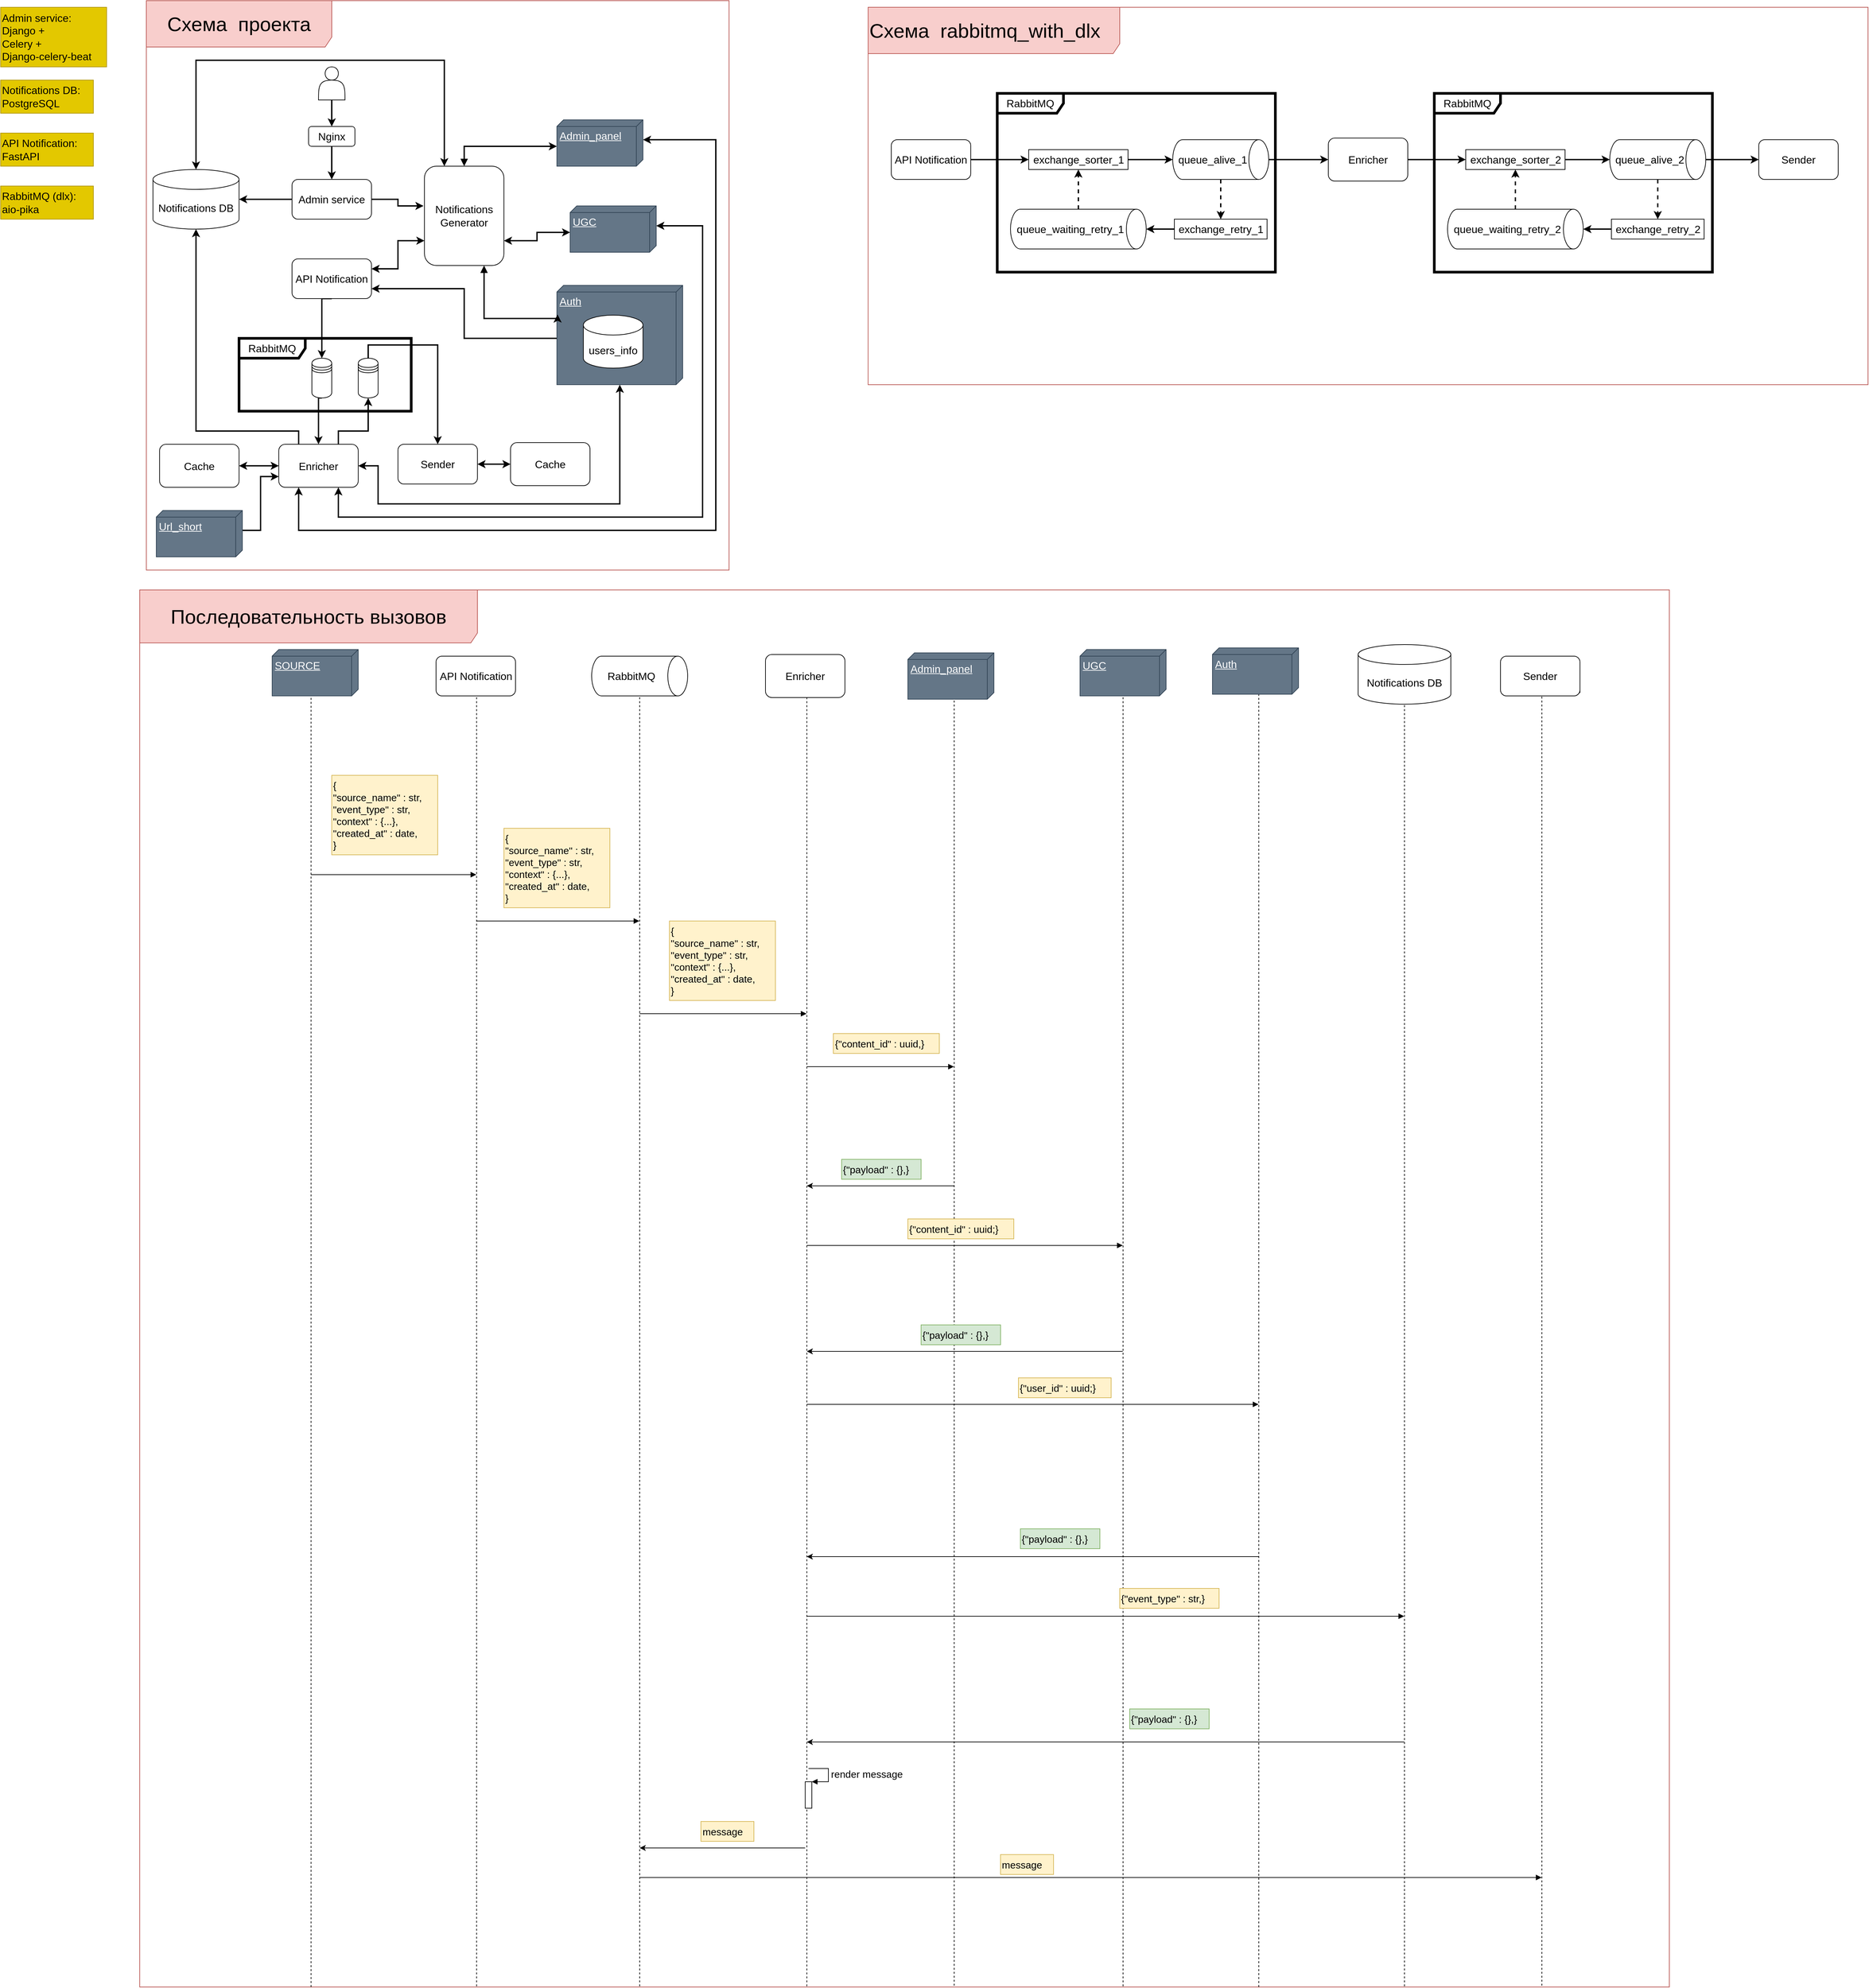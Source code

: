 <mxfile version="20.8.16" type="device"><diagram name="Page-1" id="5f0bae14-7c28-e335-631c-24af17079c00"><mxGraphModel dx="2049" dy="1101" grid="1" gridSize="10" guides="1" tooltips="1" connect="1" arrows="1" fold="1" page="1" pageScale="1" pageWidth="1654" pageHeight="1169" background="none" math="0" shadow="0"><root><mxCell id="0"/><mxCell id="1" parent="0"/><mxCell id="2QyrUS4lUpo2uSXDmVAo-106" value="Схема&amp;nbsp;&amp;nbsp;rabbitmq_with_dlx" style="shape=umlFrame;whiteSpace=wrap;html=1;fontSize=30;fillColor=#f8cecc;strokeColor=#b85450;width=380;height=70;align=left;" parent="1" vertex="1"><mxGeometry x="1470" y="10" width="1510" height="570" as="geometry"/></mxCell><mxCell id="2QyrUS4lUpo2uSXDmVAo-104" value="Схема&amp;nbsp; проекта" style="shape=umlFrame;whiteSpace=wrap;html=1;fontSize=30;fillColor=#f8cecc;strokeColor=#b85450;width=280;height=70;" parent="1" vertex="1"><mxGeometry x="380" width="880" height="860" as="geometry"/></mxCell><mxCell id="2QyrUS4lUpo2uSXDmVAo-107" value="Последовательность вызовов" style="shape=umlFrame;whiteSpace=wrap;html=1;fontSize=30;fillColor=#f8cecc;strokeColor=#b85450;width=510;height=80;" parent="1" vertex="1"><mxGeometry x="370" y="890" width="2310" height="2110" as="geometry"/></mxCell><mxCell id="v99OMcDghustDQ6Dhw7o-25" value="RabbitMQ" style="shape=umlFrame;whiteSpace=wrap;html=1;fontSize=16;width=100;height=30;strokeWidth=4;" parent="1" vertex="1"><mxGeometry x="1665" y="140" width="420" height="270" as="geometry"/></mxCell><mxCell id="IphwtbvZ5YmzlX2NMXYG-1" style="edgeStyle=orthogonalEdgeStyle;rounded=0;orthogonalLoop=1;jettySize=auto;html=1;exitX=0;exitY=0;exitDx=80;exitDy=190;exitPerimeter=0;entryX=1;entryY=0.75;entryDx=0;entryDy=0;strokeWidth=2;" parent="1" source="YUOr0L4HsgBj-7agYL8m-2" target="YUOr0L4HsgBj-7agYL8m-9" edge="1"><mxGeometry relative="1" as="geometry"/></mxCell><mxCell id="YUOr0L4HsgBj-7agYL8m-2" value="Auth" style="verticalAlign=top;align=left;spacingTop=8;spacingLeft=2;spacingRight=12;shape=cube;size=10;direction=south;fontStyle=4;html=1;fontSize=16;fillColor=#647687;fontColor=#ffffff;strokeColor=#314354;" parent="1" vertex="1"><mxGeometry x="1000" y="430" width="190" height="150" as="geometry"/></mxCell><mxCell id="YUOr0L4HsgBj-7agYL8m-3" value="users_info" style="shape=cylinder3;whiteSpace=wrap;html=1;boundedLbl=1;backgroundOutline=1;size=15;fontSize=16;" parent="1" vertex="1"><mxGeometry x="1040" y="475" width="90" height="80" as="geometry"/></mxCell><mxCell id="YUOr0L4HsgBj-7agYL8m-4" value="UGC" style="verticalAlign=top;align=left;spacingTop=8;spacingLeft=2;spacingRight=12;shape=cube;size=10;direction=south;fontStyle=4;html=1;fontSize=16;fillColor=#647687;fontColor=#ffffff;strokeColor=#314354;" parent="1" vertex="1"><mxGeometry x="1020" y="310" width="130" height="70" as="geometry"/></mxCell><mxCell id="YUOr0L4HsgBj-7agYL8m-56" style="edgeStyle=orthogonalEdgeStyle;rounded=0;orthogonalLoop=1;jettySize=auto;html=1;exitX=0;exitY=0.5;exitDx=0;exitDy=0;entryX=1;entryY=0.5;entryDx=0;entryDy=0;entryPerimeter=0;fontSize=16;strokeWidth=2;" parent="1" source="YUOr0L4HsgBj-7agYL8m-6" target="YUOr0L4HsgBj-7agYL8m-17" edge="1"><mxGeometry relative="1" as="geometry"/></mxCell><mxCell id="v99OMcDghustDQ6Dhw7o-2" style="edgeStyle=orthogonalEdgeStyle;rounded=0;orthogonalLoop=1;jettySize=auto;html=1;exitX=1;exitY=0.5;exitDx=0;exitDy=0;entryX=-0.012;entryY=0.4;entryDx=0;entryDy=0;entryPerimeter=0;strokeWidth=2;" parent="1" source="YUOr0L4HsgBj-7agYL8m-6" target="YUOr0L4HsgBj-7agYL8m-8" edge="1"><mxGeometry relative="1" as="geometry"/></mxCell><mxCell id="YUOr0L4HsgBj-7agYL8m-6" value="Admin service" style="rounded=1;whiteSpace=wrap;html=1;fontSize=16;" parent="1" vertex="1"><mxGeometry x="600" y="270" width="120" height="60" as="geometry"/></mxCell><mxCell id="YUOr0L4HsgBj-7agYL8m-88" style="edgeStyle=orthogonalEdgeStyle;rounded=0;orthogonalLoop=1;jettySize=auto;html=1;exitX=0.5;exitY=0;exitDx=0;exitDy=0;entryX=0;entryY=0;entryDx=40;entryDy=130;entryPerimeter=0;strokeWidth=2;fontSize=16;startArrow=block;startFill=1;" parent="1" source="YUOr0L4HsgBj-7agYL8m-8" target="YUOr0L4HsgBj-7agYL8m-38" edge="1"><mxGeometry relative="1" as="geometry"/></mxCell><mxCell id="YUOr0L4HsgBj-7agYL8m-90" style="edgeStyle=orthogonalEdgeStyle;rounded=0;orthogonalLoop=1;jettySize=auto;html=1;exitX=0.75;exitY=1;exitDx=0;exitDy=0;entryX=0.293;entryY=0.995;entryDx=0;entryDy=0;entryPerimeter=0;strokeWidth=2;fontSize=16;startArrow=block;startFill=1;" parent="1" source="YUOr0L4HsgBj-7agYL8m-8" target="YUOr0L4HsgBj-7agYL8m-2" edge="1"><mxGeometry relative="1" as="geometry"><Array as="points"><mxPoint x="890" y="480"/><mxPoint x="1001" y="480"/></Array></mxGeometry></mxCell><mxCell id="2QyrUS4lUpo2uSXDmVAo-116" style="edgeStyle=orthogonalEdgeStyle;rounded=0;orthogonalLoop=1;jettySize=auto;html=1;exitX=0.25;exitY=0;exitDx=0;exitDy=0;entryX=0.5;entryY=0;entryDx=0;entryDy=0;entryPerimeter=0;fontSize=30;startArrow=classic;startFill=1;endArrow=classic;endFill=1;strokeWidth=2;" parent="1" source="YUOr0L4HsgBj-7agYL8m-8" target="YUOr0L4HsgBj-7agYL8m-17" edge="1"><mxGeometry relative="1" as="geometry"><Array as="points"><mxPoint x="830" y="90"/><mxPoint x="455" y="90"/></Array></mxGeometry></mxCell><mxCell id="AJvsBGZ2068pBwaMklwV-14" style="edgeStyle=orthogonalEdgeStyle;rounded=0;orthogonalLoop=1;jettySize=auto;html=1;exitX=1;exitY=0.75;exitDx=0;exitDy=0;entryX=0;entryY=0;entryDx=40;entryDy=130;entryPerimeter=0;strokeWidth=2;startArrow=classic;startFill=1;" parent="1" source="YUOr0L4HsgBj-7agYL8m-8" target="YUOr0L4HsgBj-7agYL8m-4" edge="1"><mxGeometry relative="1" as="geometry"/></mxCell><mxCell id="YUOr0L4HsgBj-7agYL8m-8" value="Notifications Generator" style="rounded=1;whiteSpace=wrap;html=1;fontSize=16;" parent="1" vertex="1"><mxGeometry x="800" y="250" width="120" height="150" as="geometry"/></mxCell><mxCell id="YUOr0L4HsgBj-7agYL8m-85" style="edgeStyle=orthogonalEdgeStyle;rounded=0;orthogonalLoop=1;jettySize=auto;html=1;exitX=0.5;exitY=1;exitDx=0;exitDy=0;entryX=0.5;entryY=0;entryDx=0;entryDy=0;strokeWidth=2;fontSize=16;" parent="1" source="YUOr0L4HsgBj-7agYL8m-9" target="YUOr0L4HsgBj-7agYL8m-24" edge="1"><mxGeometry relative="1" as="geometry"><Array as="points"><mxPoint x="645" y="450"/></Array></mxGeometry></mxCell><mxCell id="AJvsBGZ2068pBwaMklwV-12" style="edgeStyle=orthogonalEdgeStyle;rounded=0;orthogonalLoop=1;jettySize=auto;html=1;exitX=1;exitY=0.25;exitDx=0;exitDy=0;entryX=0;entryY=0.75;entryDx=0;entryDy=0;strokeWidth=2;startArrow=classic;startFill=1;" parent="1" source="YUOr0L4HsgBj-7agYL8m-9" target="YUOr0L4HsgBj-7agYL8m-8" edge="1"><mxGeometry relative="1" as="geometry"/></mxCell><mxCell id="YUOr0L4HsgBj-7agYL8m-9" value="API Notification" style="rounded=1;whiteSpace=wrap;html=1;fontSize=16;" parent="1" vertex="1"><mxGeometry x="600" y="390" width="120" height="60" as="geometry"/></mxCell><mxCell id="YUOr0L4HsgBj-7agYL8m-94" style="edgeStyle=orthogonalEdgeStyle;rounded=0;orthogonalLoop=1;jettySize=auto;html=1;exitX=0.75;exitY=0;exitDx=0;exitDy=0;entryX=0.5;entryY=1;entryDx=0;entryDy=0;strokeWidth=2;fontSize=16;startArrow=none;startFill=0;" parent="1" source="YUOr0L4HsgBj-7agYL8m-12" target="YUOr0L4HsgBj-7agYL8m-25" edge="1"><mxGeometry relative="1" as="geometry"><Array as="points"><mxPoint x="670" y="650"/><mxPoint x="715" y="650"/></Array></mxGeometry></mxCell><mxCell id="IphwtbvZ5YmzlX2NMXYG-2" style="edgeStyle=orthogonalEdgeStyle;rounded=0;orthogonalLoop=1;jettySize=auto;html=1;exitX=0.25;exitY=1;exitDx=0;exitDy=0;entryX=0;entryY=0;entryDx=30;entryDy=0;entryPerimeter=0;strokeWidth=2;startArrow=classic;startFill=1;" parent="1" source="YUOr0L4HsgBj-7agYL8m-12" target="YUOr0L4HsgBj-7agYL8m-38" edge="1"><mxGeometry relative="1" as="geometry"><Array as="points"><mxPoint x="610" y="800"/><mxPoint x="1240" y="800"/><mxPoint x="1240" y="210"/></Array></mxGeometry></mxCell><mxCell id="AJvsBGZ2068pBwaMklwV-1" style="edgeStyle=orthogonalEdgeStyle;rounded=0;orthogonalLoop=1;jettySize=auto;html=1;exitX=0.25;exitY=0;exitDx=0;exitDy=0;entryX=0.5;entryY=1;entryDx=0;entryDy=0;entryPerimeter=0;strokeWidth=2;" parent="1" source="YUOr0L4HsgBj-7agYL8m-12" target="YUOr0L4HsgBj-7agYL8m-17" edge="1"><mxGeometry relative="1" as="geometry"><Array as="points"><mxPoint x="610" y="650"/><mxPoint x="455" y="650"/></Array></mxGeometry></mxCell><mxCell id="AJvsBGZ2068pBwaMklwV-10" style="edgeStyle=orthogonalEdgeStyle;rounded=0;orthogonalLoop=1;jettySize=auto;html=1;exitX=1;exitY=0.5;exitDx=0;exitDy=0;strokeWidth=2;startArrow=classic;startFill=1;" parent="1" source="YUOr0L4HsgBj-7agYL8m-12" target="YUOr0L4HsgBj-7agYL8m-2" edge="1"><mxGeometry relative="1" as="geometry"><Array as="points"><mxPoint x="730" y="703"/><mxPoint x="730" y="760"/><mxPoint x="1095" y="760"/></Array></mxGeometry></mxCell><mxCell id="AJvsBGZ2068pBwaMklwV-11" style="edgeStyle=orthogonalEdgeStyle;rounded=0;orthogonalLoop=1;jettySize=auto;html=1;exitX=0.75;exitY=1;exitDx=0;exitDy=0;entryX=0;entryY=0;entryDx=30;entryDy=0;entryPerimeter=0;strokeWidth=2;startArrow=classic;startFill=1;" parent="1" source="YUOr0L4HsgBj-7agYL8m-12" target="YUOr0L4HsgBj-7agYL8m-4" edge="1"><mxGeometry relative="1" as="geometry"><Array as="points"><mxPoint x="670" y="780"/><mxPoint x="1220" y="780"/><mxPoint x="1220" y="340"/></Array></mxGeometry></mxCell><mxCell id="YUOr0L4HsgBj-7agYL8m-12" value="Enricher" style="rounded=1;whiteSpace=wrap;html=1;fontSize=16;" parent="1" vertex="1"><mxGeometry x="580" y="670" width="120" height="65" as="geometry"/></mxCell><mxCell id="RiCWDUXYumppB6rWpQdX-2" style="edgeStyle=orthogonalEdgeStyle;rounded=0;orthogonalLoop=1;jettySize=auto;html=1;exitX=1;exitY=0.5;exitDx=0;exitDy=0;entryX=0;entryY=0.5;entryDx=0;entryDy=0;strokeWidth=2;startArrow=classic;startFill=1;" edge="1" parent="1" source="YUOr0L4HsgBj-7agYL8m-13" target="RiCWDUXYumppB6rWpQdX-1"><mxGeometry relative="1" as="geometry"/></mxCell><mxCell id="YUOr0L4HsgBj-7agYL8m-13" value="Sender" style="rounded=1;whiteSpace=wrap;html=1;fontSize=16;" parent="1" vertex="1"><mxGeometry x="760" y="670" width="120" height="60" as="geometry"/></mxCell><mxCell id="YUOr0L4HsgBj-7agYL8m-17" value="Notifications DB" style="shape=cylinder3;whiteSpace=wrap;html=1;boundedLbl=1;backgroundOutline=1;size=15;fontSize=16;" parent="1" vertex="1"><mxGeometry x="390" y="255" width="130" height="90" as="geometry"/></mxCell><mxCell id="YUOr0L4HsgBj-7agYL8m-23" value="RabbitMQ" style="shape=umlFrame;whiteSpace=wrap;html=1;fontSize=16;width=100;height=30;strokeWidth=4;" parent="1" vertex="1"><mxGeometry x="520" y="510" width="260" height="110" as="geometry"/></mxCell><mxCell id="YUOr0L4HsgBj-7agYL8m-93" style="edgeStyle=orthogonalEdgeStyle;rounded=0;orthogonalLoop=1;jettySize=auto;html=1;exitX=0.5;exitY=1;exitDx=0;exitDy=0;entryX=0.5;entryY=0;entryDx=0;entryDy=0;strokeWidth=2;fontSize=16;startArrow=none;startFill=0;" parent="1" source="YUOr0L4HsgBj-7agYL8m-24" target="YUOr0L4HsgBj-7agYL8m-12" edge="1"><mxGeometry relative="1" as="geometry"><Array as="points"><mxPoint x="640" y="600"/></Array></mxGeometry></mxCell><mxCell id="YUOr0L4HsgBj-7agYL8m-24" value="" style="shape=datastore;whiteSpace=wrap;html=1;fontSize=16;" parent="1" vertex="1"><mxGeometry x="630" y="540" width="30" height="60" as="geometry"/></mxCell><mxCell id="YUOr0L4HsgBj-7agYL8m-95" style="edgeStyle=orthogonalEdgeStyle;rounded=0;orthogonalLoop=1;jettySize=auto;html=1;exitX=0.5;exitY=0;exitDx=0;exitDy=0;entryX=0.5;entryY=0;entryDx=0;entryDy=0;strokeWidth=2;fontSize=16;startArrow=none;startFill=0;" parent="1" source="YUOr0L4HsgBj-7agYL8m-25" target="YUOr0L4HsgBj-7agYL8m-13" edge="1"><mxGeometry relative="1" as="geometry"/></mxCell><mxCell id="YUOr0L4HsgBj-7agYL8m-25" value="" style="shape=datastore;whiteSpace=wrap;html=1;fontSize=16;" parent="1" vertex="1"><mxGeometry x="700" y="540" width="30" height="60" as="geometry"/></mxCell><mxCell id="YUOr0L4HsgBj-7agYL8m-38" value="Admin_panel" style="verticalAlign=top;align=left;spacingTop=8;spacingLeft=2;spacingRight=12;shape=cube;size=10;direction=south;fontStyle=4;html=1;fontSize=16;fillColor=#647687;fontColor=#ffffff;strokeColor=#314354;" parent="1" vertex="1"><mxGeometry x="1000" y="180" width="130" height="70" as="geometry"/></mxCell><mxCell id="YUOr0L4HsgBj-7agYL8m-58" style="edgeStyle=orthogonalEdgeStyle;rounded=0;orthogonalLoop=1;jettySize=auto;html=1;exitX=0.5;exitY=1;exitDx=0;exitDy=0;strokeWidth=2;fontSize=16;" parent="1" source="YUOr0L4HsgBj-7agYL8m-51" target="YUOr0L4HsgBj-7agYL8m-6" edge="1"><mxGeometry relative="1" as="geometry"/></mxCell><mxCell id="YUOr0L4HsgBj-7agYL8m-51" value="Nginx" style="rounded=1;whiteSpace=wrap;html=1;fontSize=16;" parent="1" vertex="1"><mxGeometry x="625" y="190" width="70" height="30" as="geometry"/></mxCell><mxCell id="YUOr0L4HsgBj-7agYL8m-57" style="edgeStyle=orthogonalEdgeStyle;rounded=0;orthogonalLoop=1;jettySize=auto;html=1;exitX=0.5;exitY=1;exitDx=0;exitDy=0;entryX=0.5;entryY=0;entryDx=0;entryDy=0;strokeWidth=2;fontSize=16;" parent="1" source="YUOr0L4HsgBj-7agYL8m-52" target="YUOr0L4HsgBj-7agYL8m-51" edge="1"><mxGeometry relative="1" as="geometry"/></mxCell><mxCell id="YUOr0L4HsgBj-7agYL8m-52" value="" style="shape=actor;whiteSpace=wrap;html=1;fontSize=16;" parent="1" vertex="1"><mxGeometry x="640" y="100" width="40" height="50" as="geometry"/></mxCell><mxCell id="YUOr0L4HsgBj-7agYL8m-97" value="Admin service:&lt;br&gt;Django +&amp;nbsp;&lt;br&gt;Celery +&lt;br&gt;Django-celery-beat" style="text;html=1;align=left;verticalAlign=middle;resizable=0;points=[];autosize=1;strokeColor=#B09500;fillColor=#e3c800;fontSize=16;fontColor=#000000;" parent="1" vertex="1"><mxGeometry x="160" y="10" width="160" height="90" as="geometry"/></mxCell><mxCell id="YUOr0L4HsgBj-7agYL8m-98" value="RabbitMQ (dlx):&lt;br&gt;aio-pika" style="text;html=1;align=left;verticalAlign=middle;resizable=0;points=[];autosize=1;strokeColor=#B09500;fillColor=#e3c800;fontSize=16;fontColor=#000000;" parent="1" vertex="1"><mxGeometry x="160" y="280" width="140" height="50" as="geometry"/></mxCell><mxCell id="YUOr0L4HsgBj-7agYL8m-99" value="API Notification:&lt;br&gt;FastAPI" style="text;html=1;align=left;verticalAlign=middle;resizable=0;points=[];autosize=1;strokeColor=#B09500;fillColor=#e3c800;fontSize=16;fontColor=#000000;" parent="1" vertex="1"><mxGeometry x="160" y="200" width="140" height="50" as="geometry"/></mxCell><mxCell id="YUOr0L4HsgBj-7agYL8m-100" value="Notifications DB:&lt;br&gt;PostgreSQL" style="text;html=1;align=left;verticalAlign=middle;resizable=0;points=[];autosize=1;strokeColor=#B09500;fillColor=#e3c800;fontSize=16;fontColor=#000000;" parent="1" vertex="1"><mxGeometry x="160" y="120" width="140" height="50" as="geometry"/></mxCell><mxCell id="v99OMcDghustDQ6Dhw7o-14" style="edgeStyle=orthogonalEdgeStyle;rounded=0;orthogonalLoop=1;jettySize=auto;html=1;exitX=1;exitY=0.5;exitDx=0;exitDy=0;entryX=0;entryY=0.5;entryDx=0;entryDy=0;strokeWidth=2;fontSize=16;" parent="1" source="v99OMcDghustDQ6Dhw7o-4" target="v99OMcDghustDQ6Dhw7o-6" edge="1"><mxGeometry relative="1" as="geometry"/></mxCell><mxCell id="v99OMcDghustDQ6Dhw7o-4" value="API Notification" style="rounded=1;whiteSpace=wrap;html=1;fontSize=16;" parent="1" vertex="1"><mxGeometry x="1505" y="210" width="120" height="60" as="geometry"/></mxCell><mxCell id="v99OMcDghustDQ6Dhw7o-15" style="edgeStyle=orthogonalEdgeStyle;rounded=0;orthogonalLoop=1;jettySize=auto;html=1;exitX=1;exitY=0.5;exitDx=0;exitDy=0;entryX=0.5;entryY=1;entryDx=0;entryDy=0;entryPerimeter=0;strokeWidth=2;fontSize=16;" parent="1" source="v99OMcDghustDQ6Dhw7o-6" target="v99OMcDghustDQ6Dhw7o-12" edge="1"><mxGeometry relative="1" as="geometry"/></mxCell><mxCell id="v99OMcDghustDQ6Dhw7o-6" value="exchange_sorter_1" style="rounded=0;whiteSpace=wrap;html=1;fontSize=16;" parent="1" vertex="1"><mxGeometry x="1712.5" y="225" width="150" height="30" as="geometry"/></mxCell><mxCell id="v99OMcDghustDQ6Dhw7o-16" style="edgeStyle=orthogonalEdgeStyle;rounded=0;orthogonalLoop=1;jettySize=auto;html=1;exitX=0.5;exitY=0;exitDx=0;exitDy=0;exitPerimeter=0;entryX=0;entryY=0.5;entryDx=0;entryDy=0;strokeWidth=2;fontSize=16;" parent="1" source="v99OMcDghustDQ6Dhw7o-12" target="v99OMcDghustDQ6Dhw7o-13" edge="1"><mxGeometry relative="1" as="geometry"/></mxCell><mxCell id="v99OMcDghustDQ6Dhw7o-22" style="edgeStyle=orthogonalEdgeStyle;rounded=0;orthogonalLoop=1;jettySize=auto;html=1;exitX=1;exitY=0.5;exitDx=0;exitDy=0;exitPerimeter=0;entryX=0.5;entryY=0;entryDx=0;entryDy=0;strokeWidth=2;fontSize=16;dashed=1;" parent="1" source="v99OMcDghustDQ6Dhw7o-12" target="v99OMcDghustDQ6Dhw7o-19" edge="1"><mxGeometry relative="1" as="geometry"/></mxCell><mxCell id="v99OMcDghustDQ6Dhw7o-12" value="queue_alive_1" style="shape=cylinder3;whiteSpace=wrap;html=1;boundedLbl=1;backgroundOutline=1;size=15;fontSize=16;direction=south;" parent="1" vertex="1"><mxGeometry x="1930" y="210" width="145" height="60" as="geometry"/></mxCell><mxCell id="v99OMcDghustDQ6Dhw7o-47" style="edgeStyle=orthogonalEdgeStyle;rounded=0;orthogonalLoop=1;jettySize=auto;html=1;exitX=1;exitY=0.5;exitDx=0;exitDy=0;entryX=0;entryY=0.5;entryDx=0;entryDy=0;strokeWidth=2;fontSize=16;" parent="1" source="v99OMcDghustDQ6Dhw7o-13" target="v99OMcDghustDQ6Dhw7o-39" edge="1"><mxGeometry relative="1" as="geometry"/></mxCell><mxCell id="v99OMcDghustDQ6Dhw7o-13" value="Enricher" style="rounded=1;whiteSpace=wrap;html=1;fontSize=16;" parent="1" vertex="1"><mxGeometry x="2165" y="207.5" width="120" height="65" as="geometry"/></mxCell><mxCell id="v99OMcDghustDQ6Dhw7o-17" style="edgeStyle=orthogonalEdgeStyle;rounded=0;orthogonalLoop=1;jettySize=auto;html=1;exitX=1;exitY=0.5;exitDx=0;exitDy=0;exitPerimeter=0;strokeWidth=2;fontSize=16;" parent="1" source="v99OMcDghustDQ6Dhw7o-12" target="v99OMcDghustDQ6Dhw7o-12" edge="1"><mxGeometry relative="1" as="geometry"/></mxCell><mxCell id="v99OMcDghustDQ6Dhw7o-23" style="edgeStyle=orthogonalEdgeStyle;rounded=0;orthogonalLoop=1;jettySize=auto;html=1;exitX=0;exitY=0.5;exitDx=0;exitDy=0;entryX=0.5;entryY=0;entryDx=0;entryDy=0;entryPerimeter=0;strokeWidth=2;fontSize=16;" parent="1" source="v99OMcDghustDQ6Dhw7o-19" target="v99OMcDghustDQ6Dhw7o-20" edge="1"><mxGeometry relative="1" as="geometry"/></mxCell><mxCell id="v99OMcDghustDQ6Dhw7o-19" value="exchange_retry_1" style="rounded=0;whiteSpace=wrap;html=1;fontSize=16;" parent="1" vertex="1"><mxGeometry x="1932.5" y="330" width="140" height="30" as="geometry"/></mxCell><mxCell id="v99OMcDghustDQ6Dhw7o-24" style="edgeStyle=orthogonalEdgeStyle;rounded=0;orthogonalLoop=1;jettySize=auto;html=1;exitX=0;exitY=0.5;exitDx=0;exitDy=0;exitPerimeter=0;entryX=0.5;entryY=1;entryDx=0;entryDy=0;strokeWidth=2;fontSize=16;dashed=1;" parent="1" source="v99OMcDghustDQ6Dhw7o-20" target="v99OMcDghustDQ6Dhw7o-6" edge="1"><mxGeometry relative="1" as="geometry"/></mxCell><mxCell id="v99OMcDghustDQ6Dhw7o-20" value="queue_waiting_retry_1" style="shape=cylinder3;whiteSpace=wrap;html=1;boundedLbl=1;backgroundOutline=1;size=15;fontSize=16;direction=south;" parent="1" vertex="1"><mxGeometry x="1685" y="315" width="205" height="60" as="geometry"/></mxCell><mxCell id="v99OMcDghustDQ6Dhw7o-36" value="Sender" style="rounded=1;whiteSpace=wrap;html=1;fontSize=16;" parent="1" vertex="1"><mxGeometry x="2815" y="210" width="120" height="60" as="geometry"/></mxCell><mxCell id="v99OMcDghustDQ6Dhw7o-37" value="RabbitMQ" style="shape=umlFrame;whiteSpace=wrap;html=1;fontSize=16;width=100;height=30;strokeWidth=4;" parent="1" vertex="1"><mxGeometry x="2325" y="140" width="420" height="270" as="geometry"/></mxCell><mxCell id="v99OMcDghustDQ6Dhw7o-38" style="edgeStyle=orthogonalEdgeStyle;rounded=0;orthogonalLoop=1;jettySize=auto;html=1;exitX=1;exitY=0.5;exitDx=0;exitDy=0;entryX=0.5;entryY=1;entryDx=0;entryDy=0;entryPerimeter=0;strokeWidth=2;fontSize=16;" parent="1" source="v99OMcDghustDQ6Dhw7o-39" target="v99OMcDghustDQ6Dhw7o-41" edge="1"><mxGeometry relative="1" as="geometry"/></mxCell><mxCell id="v99OMcDghustDQ6Dhw7o-39" value="exchange_sorter_2" style="rounded=0;whiteSpace=wrap;html=1;fontSize=16;" parent="1" vertex="1"><mxGeometry x="2372.5" y="225" width="150" height="30" as="geometry"/></mxCell><mxCell id="v99OMcDghustDQ6Dhw7o-40" style="edgeStyle=orthogonalEdgeStyle;rounded=0;orthogonalLoop=1;jettySize=auto;html=1;exitX=1;exitY=0.5;exitDx=0;exitDy=0;exitPerimeter=0;entryX=0.5;entryY=0;entryDx=0;entryDy=0;strokeWidth=2;fontSize=16;dashed=1;" parent="1" source="v99OMcDghustDQ6Dhw7o-41" target="v99OMcDghustDQ6Dhw7o-44" edge="1"><mxGeometry relative="1" as="geometry"/></mxCell><mxCell id="v99OMcDghustDQ6Dhw7o-48" style="edgeStyle=orthogonalEdgeStyle;rounded=0;orthogonalLoop=1;jettySize=auto;html=1;exitX=0.5;exitY=0;exitDx=0;exitDy=0;exitPerimeter=0;entryX=0;entryY=0.5;entryDx=0;entryDy=0;strokeWidth=2;fontSize=16;" parent="1" source="v99OMcDghustDQ6Dhw7o-41" target="v99OMcDghustDQ6Dhw7o-36" edge="1"><mxGeometry relative="1" as="geometry"/></mxCell><mxCell id="v99OMcDghustDQ6Dhw7o-41" value="queue_alive_2" style="shape=cylinder3;whiteSpace=wrap;html=1;boundedLbl=1;backgroundOutline=1;size=15;fontSize=16;direction=south;" parent="1" vertex="1"><mxGeometry x="2590" y="210" width="145" height="60" as="geometry"/></mxCell><mxCell id="v99OMcDghustDQ6Dhw7o-42" style="edgeStyle=orthogonalEdgeStyle;rounded=0;orthogonalLoop=1;jettySize=auto;html=1;exitX=1;exitY=0.5;exitDx=0;exitDy=0;exitPerimeter=0;strokeWidth=2;fontSize=16;" parent="1" source="v99OMcDghustDQ6Dhw7o-41" target="v99OMcDghustDQ6Dhw7o-41" edge="1"><mxGeometry relative="1" as="geometry"/></mxCell><mxCell id="v99OMcDghustDQ6Dhw7o-43" style="edgeStyle=orthogonalEdgeStyle;rounded=0;orthogonalLoop=1;jettySize=auto;html=1;exitX=0;exitY=0.5;exitDx=0;exitDy=0;entryX=0.5;entryY=0;entryDx=0;entryDy=0;entryPerimeter=0;strokeWidth=2;fontSize=16;" parent="1" source="v99OMcDghustDQ6Dhw7o-44" target="v99OMcDghustDQ6Dhw7o-46" edge="1"><mxGeometry relative="1" as="geometry"/></mxCell><mxCell id="v99OMcDghustDQ6Dhw7o-44" value="exchange_retry_2" style="rounded=0;whiteSpace=wrap;html=1;fontSize=16;" parent="1" vertex="1"><mxGeometry x="2592.5" y="330" width="140" height="30" as="geometry"/></mxCell><mxCell id="v99OMcDghustDQ6Dhw7o-45" style="edgeStyle=orthogonalEdgeStyle;rounded=0;orthogonalLoop=1;jettySize=auto;html=1;exitX=0;exitY=0.5;exitDx=0;exitDy=0;exitPerimeter=0;entryX=0.5;entryY=1;entryDx=0;entryDy=0;strokeWidth=2;fontSize=16;dashed=1;" parent="1" source="v99OMcDghustDQ6Dhw7o-46" target="v99OMcDghustDQ6Dhw7o-39" edge="1"><mxGeometry relative="1" as="geometry"/></mxCell><mxCell id="v99OMcDghustDQ6Dhw7o-46" value="queue_waiting_retry_2" style="shape=cylinder3;whiteSpace=wrap;html=1;boundedLbl=1;backgroundOutline=1;size=15;fontSize=16;direction=south;" parent="1" vertex="1"><mxGeometry x="2345" y="315" width="205" height="60" as="geometry"/></mxCell><mxCell id="2QyrUS4lUpo2uSXDmVAo-15" value="{&quot;content_id&quot; : uuid,}" style="text;html=1;align=left;verticalAlign=middle;resizable=0;points=[];autosize=1;strokeColor=#d6b656;fillColor=#fff2cc;fontSize=15;" parent="1" vertex="1"><mxGeometry x="1417.5" y="1560" width="160" height="30" as="geometry"/></mxCell><mxCell id="2QyrUS4lUpo2uSXDmVAo-17" value="{&quot;payload&quot; : {},}" style="text;html=1;align=left;verticalAlign=middle;resizable=0;points=[];autosize=1;strokeColor=#82b366;fillColor=#d5e8d4;fontSize=15;" parent="1" vertex="1"><mxGeometry x="1430" y="1750" width="120" height="30" as="geometry"/></mxCell><mxCell id="2QyrUS4lUpo2uSXDmVAo-31" value="API Notification" style="shape=umlLifeline;perimeter=lifelinePerimeter;whiteSpace=wrap;html=1;container=1;collapsible=0;recursiveResize=0;outlineConnect=0;fontSize=15;" parent="1" vertex="1"><mxGeometry x="820" y="1000" width="117.5" height="2000" as="geometry"/></mxCell><mxCell id="2QyrUS4lUpo2uSXDmVAo-49" value="API Notification" style="rounded=1;whiteSpace=wrap;html=1;fontSize=16;" parent="2QyrUS4lUpo2uSXDmVAo-31" vertex="1"><mxGeometry x="-2.5" y="-10" width="120" height="60" as="geometry"/></mxCell><mxCell id="2QyrUS4lUpo2uSXDmVAo-32" value="RabbitMQ" style="shape=umlLifeline;perimeter=lifelinePerimeter;whiteSpace=wrap;html=1;container=1;collapsible=0;recursiveResize=0;outlineConnect=0;fontSize=15;" parent="1" vertex="1"><mxGeometry x="1060" y="1000" width="130" height="2000" as="geometry"/></mxCell><mxCell id="2QyrUS4lUpo2uSXDmVAo-30" value="RabbitMQ" style="shape=cylinder3;whiteSpace=wrap;html=1;boundedLbl=1;backgroundOutline=1;size=15;fontSize=16;direction=south;" parent="2QyrUS4lUpo2uSXDmVAo-32" vertex="1"><mxGeometry x="-7.5" y="-10" width="145" height="60" as="geometry"/></mxCell><mxCell id="2QyrUS4lUpo2uSXDmVAo-33" value="Enricher" style="shape=umlLifeline;perimeter=lifelinePerimeter;whiteSpace=wrap;html=1;container=1;collapsible=0;recursiveResize=0;outlineConnect=0;fontSize=15;" parent="1" vertex="1"><mxGeometry x="1320" y="1000" width="115" height="2000" as="geometry"/></mxCell><mxCell id="2QyrUS4lUpo2uSXDmVAo-50" value="Enricher" style="rounded=1;whiteSpace=wrap;html=1;fontSize=16;" parent="2QyrUS4lUpo2uSXDmVAo-33" vertex="1"><mxGeometry x="-5" y="-12.5" width="120" height="65" as="geometry"/></mxCell><mxCell id="2QyrUS4lUpo2uSXDmVAo-98" value="" style="html=1;points=[];perimeter=orthogonalPerimeter;fontSize=15;" parent="2QyrUS4lUpo2uSXDmVAo-33" vertex="1"><mxGeometry x="55" y="1690" width="10" height="40" as="geometry"/></mxCell><mxCell id="2QyrUS4lUpo2uSXDmVAo-99" value="render message" style="edgeStyle=orthogonalEdgeStyle;html=1;align=left;spacingLeft=2;endArrow=block;rounded=0;entryX=1;entryY=0;fontSize=15;" parent="2QyrUS4lUpo2uSXDmVAo-33" target="2QyrUS4lUpo2uSXDmVAo-98" edge="1"><mxGeometry relative="1" as="geometry"><mxPoint x="60" y="1670" as="sourcePoint"/><Array as="points"><mxPoint x="90" y="1670"/></Array></mxGeometry></mxCell><mxCell id="2QyrUS4lUpo2uSXDmVAo-34" value="Admin_panel" style="shape=umlLifeline;perimeter=lifelinePerimeter;whiteSpace=wrap;html=1;container=1;collapsible=0;recursiveResize=0;outlineConnect=0;fontSize=15;" parent="1" vertex="1"><mxGeometry x="1540" y="1005" width="120" height="1995" as="geometry"/></mxCell><mxCell id="2QyrUS4lUpo2uSXDmVAo-51" value="Admin_panel" style="verticalAlign=top;align=left;spacingTop=8;spacingLeft=2;spacingRight=12;shape=cube;size=10;direction=south;fontStyle=4;html=1;fontSize=16;fillColor=#647687;fontColor=#ffffff;strokeColor=#314354;" parent="2QyrUS4lUpo2uSXDmVAo-34" vertex="1"><mxGeometry x="-10" y="-20" width="130" height="70" as="geometry"/></mxCell><mxCell id="2QyrUS4lUpo2uSXDmVAo-35" value="UGC" style="shape=umlLifeline;perimeter=lifelinePerimeter;whiteSpace=wrap;html=1;container=1;collapsible=0;recursiveResize=0;outlineConnect=0;fontSize=15;" parent="1" vertex="1"><mxGeometry x="1790" y="1000" width="130" height="2000" as="geometry"/></mxCell><mxCell id="2QyrUS4lUpo2uSXDmVAo-52" value="UGC" style="verticalAlign=top;align=left;spacingTop=8;spacingLeft=2;spacingRight=12;shape=cube;size=10;direction=south;fontStyle=4;html=1;fontSize=16;fillColor=#647687;fontColor=#ffffff;strokeColor=#314354;" parent="2QyrUS4lUpo2uSXDmVAo-35" vertex="1"><mxGeometry y="-20" width="130" height="70" as="geometry"/></mxCell><mxCell id="2QyrUS4lUpo2uSXDmVAo-36" value="Auth" style="shape=umlLifeline;perimeter=lifelinePerimeter;whiteSpace=wrap;html=1;container=1;collapsible=0;recursiveResize=0;outlineConnect=0;fontSize=15;" parent="1" vertex="1"><mxGeometry x="2000" y="995" width="120" height="2005" as="geometry"/></mxCell><mxCell id="2QyrUS4lUpo2uSXDmVAo-53" value="Auth" style="verticalAlign=top;align=left;spacingTop=8;spacingLeft=2;spacingRight=12;shape=cube;size=10;direction=south;fontStyle=4;html=1;fontSize=16;fillColor=#647687;fontColor=#ffffff;strokeColor=#314354;" parent="2QyrUS4lUpo2uSXDmVAo-36" vertex="1"><mxGeometry x="-10" y="-17.5" width="130" height="70" as="geometry"/></mxCell><mxCell id="2QyrUS4lUpo2uSXDmVAo-37" value="Sender" style="shape=umlLifeline;perimeter=lifelinePerimeter;whiteSpace=wrap;html=1;container=1;collapsible=0;recursiveResize=0;outlineConnect=0;fontSize=15;" parent="1" vertex="1"><mxGeometry x="2430" y="1005" width="115" height="1995" as="geometry"/></mxCell><mxCell id="2QyrUS4lUpo2uSXDmVAo-68" value="Sender" style="rounded=1;whiteSpace=wrap;html=1;fontSize=16;" parent="2QyrUS4lUpo2uSXDmVAo-37" vertex="1"><mxGeometry x="-5" y="-15" width="120" height="60" as="geometry"/></mxCell><mxCell id="2QyrUS4lUpo2uSXDmVAo-58" value="RabbitMQ" style="shape=umlLifeline;perimeter=lifelinePerimeter;whiteSpace=wrap;html=1;container=1;collapsible=0;recursiveResize=0;outlineConnect=0;fontSize=15;" parent="1" vertex="1"><mxGeometry x="2210" y="1000" width="140" height="2000" as="geometry"/></mxCell><mxCell id="2QyrUS4lUpo2uSXDmVAo-60" value="Notifications DB" style="shape=cylinder3;whiteSpace=wrap;html=1;boundedLbl=1;backgroundOutline=1;size=15;fontSize=16;" parent="2QyrUS4lUpo2uSXDmVAo-58" vertex="1"><mxGeometry y="-27.5" width="140" height="90" as="geometry"/></mxCell><mxCell id="2QyrUS4lUpo2uSXDmVAo-70" value="message" style="text;html=1;align=left;verticalAlign=middle;resizable=0;points=[];autosize=1;strokeColor=#d6b656;fillColor=#fff2cc;fontSize=15;" parent="1" vertex="1"><mxGeometry x="1670" y="2800" width="80" height="30" as="geometry"/></mxCell><mxCell id="2QyrUS4lUpo2uSXDmVAo-76" value="API Notification" style="shape=umlLifeline;perimeter=lifelinePerimeter;whiteSpace=wrap;html=1;container=1;collapsible=0;recursiveResize=0;outlineConnect=0;fontSize=15;" parent="1" vertex="1"><mxGeometry x="570" y="995" width="117.5" height="2005" as="geometry"/></mxCell><mxCell id="2QyrUS4lUpo2uSXDmVAo-75" value="SOURCE" style="verticalAlign=top;align=left;spacingTop=8;spacingLeft=2;spacingRight=12;shape=cube;size=10;direction=south;fontStyle=4;html=1;fontSize=16;fillColor=#647687;fontColor=#ffffff;strokeColor=#314354;" parent="2QyrUS4lUpo2uSXDmVAo-76" vertex="1"><mxGeometry y="-15" width="130" height="70" as="geometry"/></mxCell><mxCell id="2QyrUS4lUpo2uSXDmVAo-81" value="" style="html=1;verticalAlign=bottom;endArrow=block;rounded=0;fontSize=15;" parent="1" source="2QyrUS4lUpo2uSXDmVAo-76" target="2QyrUS4lUpo2uSXDmVAo-31" edge="1"><mxGeometry width="80" relative="1" as="geometry"><mxPoint x="700" y="1320" as="sourcePoint"/><mxPoint x="890" y="1320" as="targetPoint"/><Array as="points"><mxPoint x="740" y="1320"/></Array></mxGeometry></mxCell><mxCell id="2QyrUS4lUpo2uSXDmVAo-82" value="" style="html=1;verticalAlign=bottom;endArrow=block;rounded=0;fontSize=15;" parent="1" source="2QyrUS4lUpo2uSXDmVAo-31" target="2QyrUS4lUpo2uSXDmVAo-32" edge="1"><mxGeometry width="80" relative="1" as="geometry"><mxPoint x="1020" y="1390" as="sourcePoint"/><mxPoint x="1100" y="1390" as="targetPoint"/><Array as="points"><mxPoint x="1010" y="1390"/></Array></mxGeometry></mxCell><mxCell id="2QyrUS4lUpo2uSXDmVAo-84" value="" style="html=1;verticalAlign=bottom;endArrow=block;rounded=0;fontSize=15;" parent="1" source="2QyrUS4lUpo2uSXDmVAo-32" target="2QyrUS4lUpo2uSXDmVAo-33" edge="1"><mxGeometry width="80" relative="1" as="geometry"><mxPoint x="1367.5" y="1530" as="sourcePoint"/><mxPoint x="1447.5" y="1530" as="targetPoint"/><Array as="points"><mxPoint x="1370" y="1530"/></Array></mxGeometry></mxCell><mxCell id="2QyrUS4lUpo2uSXDmVAo-85" value="" style="html=1;verticalAlign=bottom;endArrow=block;rounded=0;fontSize=15;" parent="1" source="2QyrUS4lUpo2uSXDmVAo-33" target="2QyrUS4lUpo2uSXDmVAo-34" edge="1"><mxGeometry width="80" relative="1" as="geometry"><mxPoint x="1670" y="1600" as="sourcePoint"/><mxPoint x="1750" y="1600" as="targetPoint"/><Array as="points"><mxPoint x="1500" y="1610"/></Array></mxGeometry></mxCell><mxCell id="2QyrUS4lUpo2uSXDmVAo-74" value="message" style="text;html=1;align=left;verticalAlign=middle;resizable=0;points=[];autosize=1;strokeColor=#d6b656;fillColor=#fff2cc;fontSize=15;" parent="1" vertex="1"><mxGeometry x="1217.5" y="2750" width="80" height="30" as="geometry"/></mxCell><mxCell id="2QyrUS4lUpo2uSXDmVAo-86" value="" style="html=1;verticalAlign=bottom;endArrow=none;rounded=0;fontSize=15;startArrow=classic;startFill=1;endFill=0;" parent="1" source="2QyrUS4lUpo2uSXDmVAo-33" target="2QyrUS4lUpo2uSXDmVAo-34" edge="1"><mxGeometry width="80" relative="1" as="geometry"><mxPoint x="1417.5" y="1780" as="sourcePoint"/><mxPoint x="1497.5" y="1780" as="targetPoint"/><Array as="points"><mxPoint x="1520" y="1790"/></Array></mxGeometry></mxCell><mxCell id="2QyrUS4lUpo2uSXDmVAo-89" value="" style="html=1;verticalAlign=bottom;endArrow=block;rounded=0;fontSize=15;" parent="1" source="2QyrUS4lUpo2uSXDmVAo-33" target="2QyrUS4lUpo2uSXDmVAo-36" edge="1"><mxGeometry width="80" relative="1" as="geometry"><mxPoint x="1892.5" y="2170" as="sourcePoint"/><mxPoint x="1972.5" y="2170" as="targetPoint"/><Array as="points"><mxPoint x="1760" y="2120"/></Array></mxGeometry></mxCell><mxCell id="2QyrUS4lUpo2uSXDmVAo-90" value="" style="html=1;verticalAlign=bottom;endArrow=none;rounded=0;fontSize=15;startArrow=classic;startFill=1;endFill=0;" parent="1" source="2QyrUS4lUpo2uSXDmVAo-33" target="2QyrUS4lUpo2uSXDmVAo-36" edge="1"><mxGeometry width="80" relative="1" as="geometry"><mxPoint x="1757" y="2350" as="sourcePoint"/><mxPoint x="1837" y="2350" as="targetPoint"/><Array as="points"><mxPoint x="1930" y="2350"/></Array></mxGeometry></mxCell><mxCell id="2QyrUS4lUpo2uSXDmVAo-62" value="{&quot;event_type&quot; : str,}" style="text;html=1;align=left;verticalAlign=middle;resizable=0;points=[];autosize=1;strokeColor=#d6b656;fillColor=#fff2cc;fontSize=15;" parent="1" vertex="1"><mxGeometry x="1850" y="2398" width="150" height="30" as="geometry"/></mxCell><mxCell id="2QyrUS4lUpo2uSXDmVAo-91" value="" style="html=1;verticalAlign=bottom;endArrow=block;rounded=0;fontSize=15;" parent="1" source="2QyrUS4lUpo2uSXDmVAo-33" target="2QyrUS4lUpo2uSXDmVAo-58" edge="1"><mxGeometry width="80" relative="1" as="geometry"><mxPoint x="2047.5" y="2470" as="sourcePoint"/><mxPoint x="2127.5" y="2470" as="targetPoint"/><Array as="points"><mxPoint x="2170" y="2440"/></Array></mxGeometry></mxCell><mxCell id="2QyrUS4lUpo2uSXDmVAo-92" value="" style="html=1;verticalAlign=bottom;endArrow=none;rounded=0;fontSize=15;startArrow=classic;startFill=1;endFill=0;" parent="1" source="2QyrUS4lUpo2uSXDmVAo-33" target="2QyrUS4lUpo2uSXDmVAo-58" edge="1"><mxGeometry width="80" relative="1" as="geometry"><mxPoint x="1920" y="2630" as="sourcePoint"/><mxPoint x="2000" y="2630" as="targetPoint"/><Array as="points"><mxPoint x="2200" y="2630"/></Array></mxGeometry></mxCell><mxCell id="2QyrUS4lUpo2uSXDmVAo-87" value="" style="html=1;verticalAlign=bottom;endArrow=block;rounded=0;fontSize=15;" parent="1" source="2QyrUS4lUpo2uSXDmVAo-33" target="2QyrUS4lUpo2uSXDmVAo-35" edge="1"><mxGeometry width="80" relative="1" as="geometry"><mxPoint x="1555" y="1880" as="sourcePoint"/><mxPoint x="1635" y="1880" as="targetPoint"/><Array as="points"><mxPoint x="1710" y="1880"/></Array></mxGeometry></mxCell><mxCell id="2QyrUS4lUpo2uSXDmVAo-47" value="{&quot;content_id&quot; : uuid;}" style="text;html=1;align=left;verticalAlign=middle;resizable=0;points=[];autosize=1;strokeColor=#d6b656;fillColor=#fff2cc;fontSize=15;" parent="1" vertex="1"><mxGeometry x="1530" y="1840" width="160" height="30" as="geometry"/></mxCell><mxCell id="2QyrUS4lUpo2uSXDmVAo-88" value="" style="html=1;verticalAlign=bottom;endArrow=none;rounded=0;fontSize=15;startArrow=classic;startFill=1;endFill=0;" parent="1" source="2QyrUS4lUpo2uSXDmVAo-33" target="2QyrUS4lUpo2uSXDmVAo-35" edge="1"><mxGeometry width="80" relative="1" as="geometry"><mxPoint x="1540" y="2040" as="sourcePoint"/><mxPoint x="1620" y="2040" as="targetPoint"/><Array as="points"><mxPoint x="1770" y="2040"/></Array></mxGeometry></mxCell><mxCell id="2QyrUS4lUpo2uSXDmVAo-55" value="{&quot;user_id&quot; : uuid;}" style="text;html=1;align=left;verticalAlign=middle;resizable=0;points=[];autosize=1;strokeColor=#d6b656;fillColor=#fff2cc;fontSize=15;" parent="1" vertex="1"><mxGeometry x="1697" y="2080" width="140" height="30" as="geometry"/></mxCell><mxCell id="2QyrUS4lUpo2uSXDmVAo-100" value="" style="html=1;verticalAlign=bottom;endArrow=none;rounded=0;fontSize=15;startArrow=classic;startFill=1;endFill=0;" parent="1" edge="1"><mxGeometry width="80" relative="1" as="geometry"><mxPoint x="1125.1" y="2790" as="sourcePoint"/><mxPoint x="1374.9" y="2790" as="targetPoint"/><Array as="points"><mxPoint x="1236.65" y="2790"/></Array></mxGeometry></mxCell><mxCell id="2QyrUS4lUpo2uSXDmVAo-101" value="" style="html=1;verticalAlign=bottom;endArrow=block;rounded=0;fontSize=15;" parent="1" target="2QyrUS4lUpo2uSXDmVAo-37" edge="1"><mxGeometry width="80" relative="1" as="geometry"><mxPoint x="1125.1" y="2834.62" as="sourcePoint"/><mxPoint x="1374.9" y="2834.62" as="targetPoint"/><Array as="points"><mxPoint x="1236.65" y="2834.62"/></Array></mxGeometry></mxCell><mxCell id="EUPIfnK1AlXiYO9PCXiJ-2" value="{&lt;br&gt;&quot;source_name&quot; : str,&lt;br&gt;&lt;div style=&quot;&quot;&gt;&quot;event_type&quot; : str,&lt;/div&gt;&lt;div style=&quot;&quot;&gt;&quot;context&quot; : {&lt;span style=&quot;background-color: initial;&quot;&gt;...},&lt;/span&gt;&lt;/div&gt;&lt;div style=&quot;&quot;&gt;&quot;created_at&quot; : date,&lt;/div&gt;}" style="text;html=1;align=left;verticalAlign=middle;resizable=0;points=[];autosize=1;strokeColor=#d6b656;fillColor=#fff2cc;fontSize=15;" parent="1" vertex="1"><mxGeometry x="660" y="1170" width="160" height="120" as="geometry"/></mxCell><mxCell id="EUPIfnK1AlXiYO9PCXiJ-3" value="{&lt;br&gt;&quot;source_name&quot; : str,&lt;br&gt;&lt;div style=&quot;&quot;&gt;&quot;event_type&quot; : str,&lt;/div&gt;&lt;div style=&quot;&quot;&gt;&quot;context&quot; : {&lt;span style=&quot;background-color: initial;&quot;&gt;...},&lt;/span&gt;&lt;/div&gt;&lt;div style=&quot;&quot;&gt;&quot;created_at&quot; : date,&lt;/div&gt;}" style="text;html=1;align=left;verticalAlign=middle;resizable=0;points=[];autosize=1;strokeColor=#d6b656;fillColor=#fff2cc;fontSize=15;" parent="1" vertex="1"><mxGeometry x="920" y="1250" width="160" height="120" as="geometry"/></mxCell><mxCell id="EUPIfnK1AlXiYO9PCXiJ-4" value="{&lt;br&gt;&quot;source_name&quot; : str,&lt;br&gt;&lt;div style=&quot;&quot;&gt;&quot;event_type&quot; : str,&lt;/div&gt;&lt;div style=&quot;&quot;&gt;&quot;context&quot; : {&lt;span style=&quot;background-color: initial;&quot;&gt;...},&lt;/span&gt;&lt;/div&gt;&lt;div style=&quot;&quot;&gt;&quot;created_at&quot; : date,&lt;/div&gt;}" style="text;html=1;align=left;verticalAlign=middle;resizable=0;points=[];autosize=1;strokeColor=#d6b656;fillColor=#fff2cc;fontSize=15;" parent="1" vertex="1"><mxGeometry x="1170" y="1390" width="160" height="120" as="geometry"/></mxCell><mxCell id="EUPIfnK1AlXiYO9PCXiJ-5" value="{&quot;payload&quot; : {},}" style="text;html=1;align=left;verticalAlign=middle;resizable=0;points=[];autosize=1;strokeColor=#82b366;fillColor=#d5e8d4;fontSize=15;" parent="1" vertex="1"><mxGeometry x="1550" y="2000" width="120" height="30" as="geometry"/></mxCell><mxCell id="EUPIfnK1AlXiYO9PCXiJ-6" value="{&quot;payload&quot; : {},}" style="text;html=1;align=left;verticalAlign=middle;resizable=0;points=[];autosize=1;strokeColor=#82b366;fillColor=#d5e8d4;fontSize=15;" parent="1" vertex="1"><mxGeometry x="1700" y="2308" width="120" height="30" as="geometry"/></mxCell><mxCell id="EUPIfnK1AlXiYO9PCXiJ-7" value="{&quot;payload&quot; : {},}" style="text;html=1;align=left;verticalAlign=middle;resizable=0;points=[];autosize=1;strokeColor=#82b366;fillColor=#d5e8d4;fontSize=15;" parent="1" vertex="1"><mxGeometry x="1865" y="2580" width="120" height="30" as="geometry"/></mxCell><mxCell id="AJvsBGZ2068pBwaMklwV-5" style="edgeStyle=orthogonalEdgeStyle;rounded=0;orthogonalLoop=1;jettySize=auto;html=1;exitX=1;exitY=0.5;exitDx=0;exitDy=0;entryX=0;entryY=0.5;entryDx=0;entryDy=0;strokeWidth=2;startArrow=classic;startFill=1;" parent="1" source="AJvsBGZ2068pBwaMklwV-2" target="YUOr0L4HsgBj-7agYL8m-12" edge="1"><mxGeometry relative="1" as="geometry"/></mxCell><mxCell id="AJvsBGZ2068pBwaMklwV-2" value="Cache" style="rounded=1;whiteSpace=wrap;html=1;fontSize=16;" parent="1" vertex="1"><mxGeometry x="400" y="670" width="120" height="65" as="geometry"/></mxCell><mxCell id="AJvsBGZ2068pBwaMklwV-4" style="edgeStyle=orthogonalEdgeStyle;rounded=0;orthogonalLoop=1;jettySize=auto;html=1;exitX=0;exitY=0;exitDx=30;exitDy=0;exitPerimeter=0;entryX=0;entryY=0.75;entryDx=0;entryDy=0;strokeWidth=2;" parent="1" source="AJvsBGZ2068pBwaMklwV-3" target="YUOr0L4HsgBj-7agYL8m-12" edge="1"><mxGeometry relative="1" as="geometry"/></mxCell><mxCell id="AJvsBGZ2068pBwaMklwV-3" value="Url_short" style="verticalAlign=top;align=left;spacingTop=8;spacingLeft=2;spacingRight=12;shape=cube;size=10;direction=south;fontStyle=4;html=1;fontSize=16;fillColor=#647687;fontColor=#ffffff;strokeColor=#314354;" parent="1" vertex="1"><mxGeometry x="395" y="770" width="130" height="70" as="geometry"/></mxCell><mxCell id="RiCWDUXYumppB6rWpQdX-1" value="Cache" style="rounded=1;whiteSpace=wrap;html=1;fontSize=16;" vertex="1" parent="1"><mxGeometry x="930" y="667.5" width="120" height="65" as="geometry"/></mxCell></root></mxGraphModel></diagram></mxfile>